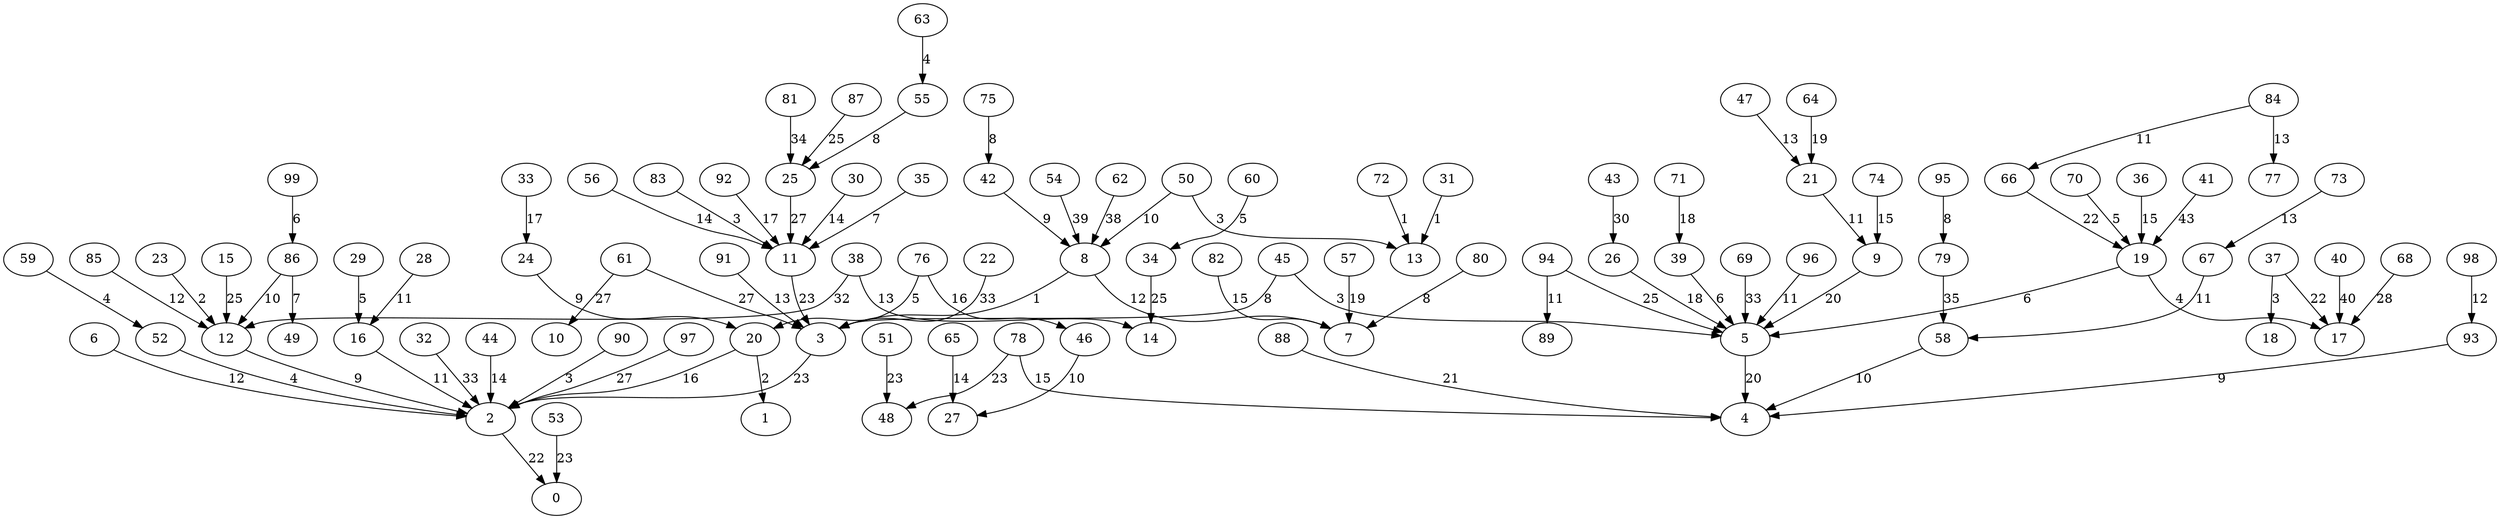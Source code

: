 digraph grafoDorogovtsevMendes_n_100_KruskalI {
0;
1;
2;
3;
4;
5;
6;
7;
8;
9;
10;
11;
12;
13;
14;
15;
16;
17;
18;
19;
20;
21;
22;
23;
24;
25;
26;
27;
28;
29;
30;
31;
32;
33;
34;
35;
36;
37;
38;
39;
40;
41;
42;
43;
44;
45;
46;
47;
48;
49;
50;
51;
52;
53;
54;
55;
56;
57;
58;
59;
60;
61;
62;
63;
64;
65;
66;
67;
68;
69;
70;
71;
72;
73;
74;
75;
76;
77;
78;
79;
80;
81;
82;
83;
84;
85;
86;
87;
88;
89;
90;
91;
92;
93;
94;
95;
96;
97;
98;
99;
41 -> 19[label=43 weight=43];
40 -> 17[label=40 weight=40];
54 -> 8[label=39 weight=39];
62 -> 8[label=38 weight=38];
79 -> 58[label=35 weight=35];
81 -> 25[label=34 weight=34];
22 -> 3[label=33 weight=33];
32 -> 2[label=33 weight=33];
69 -> 5[label=33 weight=33];
38 -> 12[label=32 weight=32];
43 -> 26[label=30 weight=30];
68 -> 17[label=28 weight=28];
25 -> 11[label=27 weight=27];
61 -> 10[label=27 weight=27];
61 -> 3[label=27 weight=27];
97 -> 2[label=27 weight=27];
15 -> 12[label=25 weight=25];
34 -> 14[label=25 weight=25];
87 -> 25[label=25 weight=25];
94 -> 5[label=25 weight=25];
11 -> 3[label=23 weight=23];
3 -> 2[label=23 weight=23];
51 -> 48[label=23 weight=23];
53 -> 0[label=23 weight=23];
78 -> 48[label=23 weight=23];
2 -> 0[label=22 weight=22];
37 -> 17[label=22 weight=22];
66 -> 19[label=22 weight=22];
88 -> 4[label=21 weight=21];
5 -> 4[label=20 weight=20];
9 -> 5[label=20 weight=20];
57 -> 7[label=19 weight=19];
64 -> 21[label=19 weight=19];
26 -> 5[label=18 weight=18];
71 -> 39[label=18 weight=18];
33 -> 24[label=17 weight=17];
92 -> 11[label=17 weight=17];
20 -> 2[label=16 weight=16];
76 -> 46[label=16 weight=16];
36 -> 19[label=15 weight=15];
74 -> 9[label=15 weight=15];
78 -> 4[label=15 weight=15];
82 -> 7[label=15 weight=15];
30 -> 11[label=14 weight=14];
44 -> 2[label=14 weight=14];
56 -> 11[label=14 weight=14];
65 -> 27[label=14 weight=14];
38 -> 14[label=13 weight=13];
47 -> 21[label=13 weight=13];
73 -> 67[label=13 weight=13];
84 -> 77[label=13 weight=13];
91 -> 3[label=13 weight=13];
6 -> 2[label=12 weight=12];
8 -> 7[label=12 weight=12];
85 -> 12[label=12 weight=12];
98 -> 93[label=12 weight=12];
16 -> 2[label=11 weight=11];
21 -> 9[label=11 weight=11];
28 -> 16[label=11 weight=11];
67 -> 58[label=11 weight=11];
84 -> 66[label=11 weight=11];
94 -> 89[label=11 weight=11];
96 -> 5[label=11 weight=11];
46 -> 27[label=10 weight=10];
50 -> 8[label=10 weight=10];
58 -> 4[label=10 weight=10];
86 -> 12[label=10 weight=10];
12 -> 2[label=9 weight=9];
24 -> 20[label=9 weight=9];
42 -> 8[label=9 weight=9];
93 -> 4[label=9 weight=9];
45 -> 3[label=8 weight=8];
55 -> 25[label=8 weight=8];
75 -> 42[label=8 weight=8];
80 -> 7[label=8 weight=8];
95 -> 79[label=8 weight=8];
35 -> 11[label=7 weight=7];
86 -> 49[label=7 weight=7];
19 -> 5[label=6 weight=6];
39 -> 5[label=6 weight=6];
99 -> 86[label=6 weight=6];
29 -> 16[label=5 weight=5];
60 -> 34[label=5 weight=5];
70 -> 19[label=5 weight=5];
76 -> 20[label=5 weight=5];
19 -> 17[label=4 weight=4];
52 -> 2[label=4 weight=4];
59 -> 52[label=4 weight=4];
63 -> 55[label=4 weight=4];
37 -> 18[label=3 weight=3];
45 -> 5[label=3 weight=3];
50 -> 13[label=3 weight=3];
83 -> 11[label=3 weight=3];
90 -> 2[label=3 weight=3];
20 -> 1[label=2 weight=2];
23 -> 12[label=2 weight=2];
31 -> 13[label=1 weight=1];
72 -> 13[label=1 weight=1];
8 -> 3[label=1 weight=1];
}